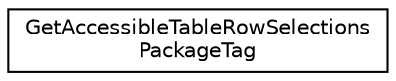 digraph "类继承关系图"
{
 // LATEX_PDF_SIZE
  edge [fontname="Helvetica",fontsize="10",labelfontname="Helvetica",labelfontsize="10"];
  node [fontname="Helvetica",fontsize="10",shape=record];
  rankdir="LR";
  Node0 [label="GetAccessibleTableRowSelections\lPackageTag",height=0.2,width=0.4,color="black", fillcolor="white", style="filled",URL="$struct_get_accessible_table_row_selections_package_tag.html",tooltip=" "];
}
